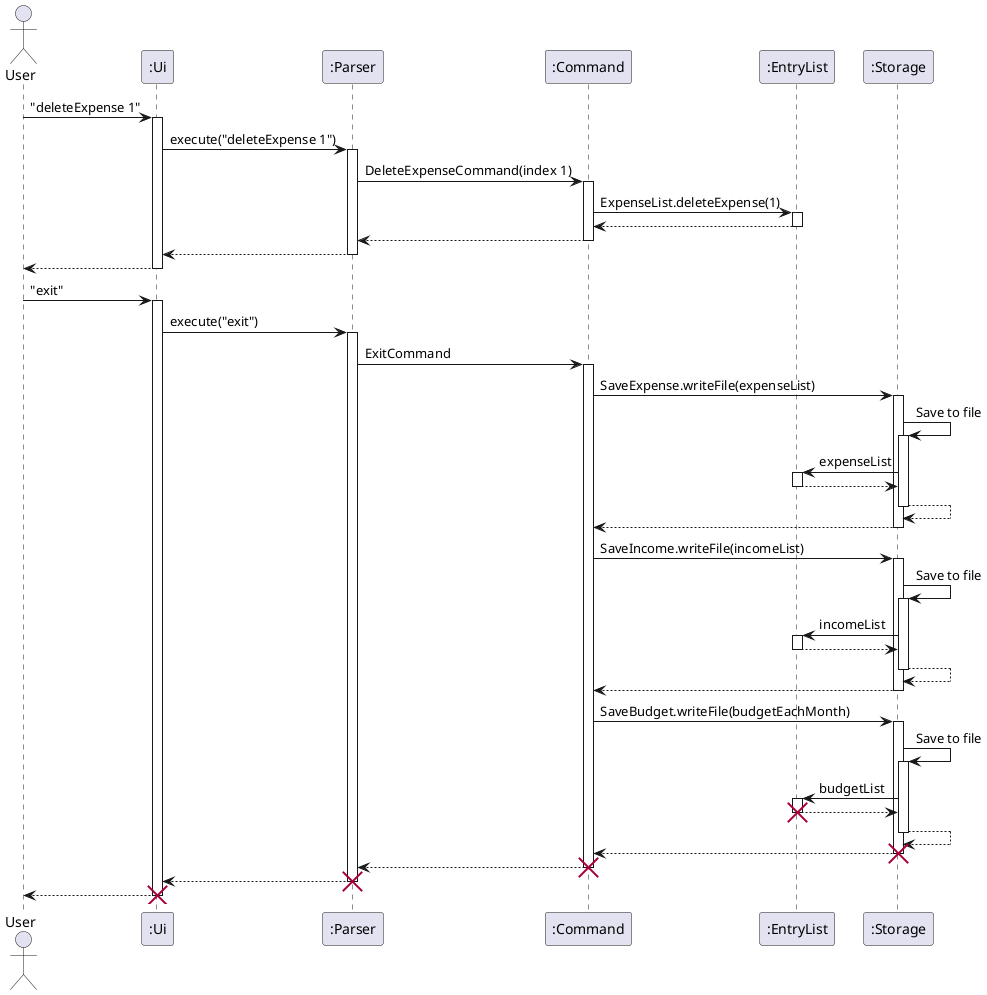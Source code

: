 @startuml

Actor User as user
Participant ":Ui" as ui
Participant ":Parser" as parser
Participant ":Command" as command
Participant ":EntryList" as entryList
Participant ":Storage" as storage

user -> ui : "deleteExpense 1"
activate ui

ui -> parser : execute("deleteExpense 1")
activate parser

parser -> command : DeleteExpenseCommand(index 1)
activate command

command -> entryList : ExpenseList.deleteExpense(1)
activate entryList

entryList --> command
deactivate entryList

command --> parser
deactivate command

parser --> ui
deactivate parser

ui --> user
deactivate ui

user -> ui : "exit"
activate ui

ui -> parser : execute("exit")
activate parser

parser -> command : ExitCommand
activate command

command -> storage : SaveExpense.writeFile(expenseList)
activate storage

storage -> storage : Save to file
activate storage
storage -> entryList : expenseList
activate entryList
entryList --> storage
deactivate entryList
storage --> storage
deactivate storage

storage --> command
deactivate storage

command -> storage : SaveIncome.writeFile(incomeList)
activate storage

storage -> storage : Save to file
activate storage
storage -> entryList : incomeList
activate entryList
entryList --> storage
deactivate entryList
storage --> storage
deactivate storage

storage --> command
deactivate storage

command -> storage : SaveBudget.writeFile(budgetEachMonth)
activate storage

storage -> storage : Save to file
activate storage
storage -> entryList : budgetList
activate entryList
entryList --> storage
deactivate entryList
destroy entryList
storage --> storage
deactivate storage

storage --> command
deactivate storage
destroy storage

command --> parser
deactivate command
destroy command

parser --> ui
deactivate parser
destroy parser

ui --> user
deactivate ui
destroy ui

@enduml